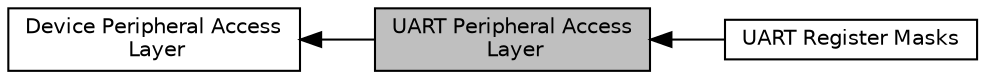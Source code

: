 digraph "UART Peripheral Access Layer"
{
  edge [fontname="Helvetica",fontsize="10",labelfontname="Helvetica",labelfontsize="10"];
  node [fontname="Helvetica",fontsize="10",shape=box];
  rankdir=LR;
  Node2 [label="Device Peripheral Access\l Layer",height=0.2,width=0.4,color="black", fillcolor="white", style="filled",URL="$group___peripheral__access__layer.html",tooltip=" "];
  Node1 [label="UART Peripheral Access\l Layer",height=0.2,width=0.4,color="black", fillcolor="grey75", style="filled", fontcolor="black",tooltip=" "];
  Node3 [label="UART Register Masks",height=0.2,width=0.4,color="black", fillcolor="white", style="filled",URL="$group___u_a_r_t___register___masks.html",tooltip=" "];
  Node2->Node1 [shape=plaintext, dir="back", style="solid"];
  Node1->Node3 [shape=plaintext, dir="back", style="solid"];
}
